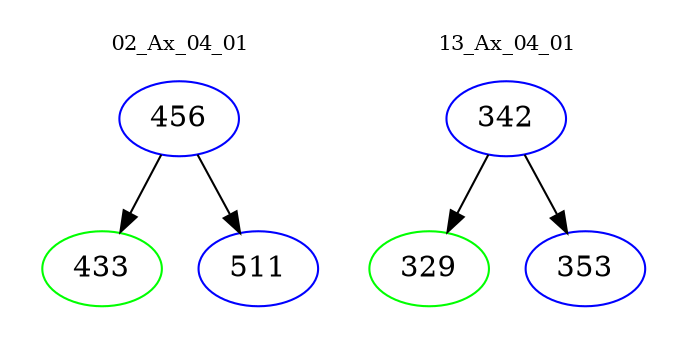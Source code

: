 digraph{
subgraph cluster_0 {
color = white
label = "02_Ax_04_01";
fontsize=10;
T0_456 [label="456", color="blue"]
T0_456 -> T0_433 [color="black"]
T0_433 [label="433", color="green"]
T0_456 -> T0_511 [color="black"]
T0_511 [label="511", color="blue"]
}
subgraph cluster_1 {
color = white
label = "13_Ax_04_01";
fontsize=10;
T1_342 [label="342", color="blue"]
T1_342 -> T1_329 [color="black"]
T1_329 [label="329", color="green"]
T1_342 -> T1_353 [color="black"]
T1_353 [label="353", color="blue"]
}
}
